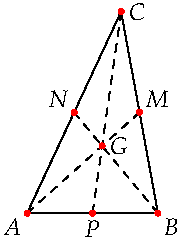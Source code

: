 settings.tex="pdflatex";

texpreamble("\usepackage{amsmath}
\usepackage{amsthm,amssymb}
\usepackage{mathpazo}
\usepackage[svgnames]{xcolor}
");
import graph;

size(120);

pair A=(0,0);
pair C=1.7dir(65);
pair B=dir(0);
pair M1=(C+B)/2;
pair G=2*M1/3;
pair M2=(A+B)/2;
pair M3=(C+A)/2;

draw(A--B--C--cycle);
draw(A--M1,dashed);
draw(B--M3,dashed);
draw(C--M2,dashed);


dot(Label("$A$",black),A,SW,red);
dot(Label("$C$",black),C,E,red);
dot(Label("$B$",black),B,SE,red);
dot(Label("$M$",black),M1,NE,red);
dot(Label("$P$",black),M2,S,red);
dot(Label("$N$",black),M3,NW,red);
dot(Label("$G$",black),G,1E,red);

